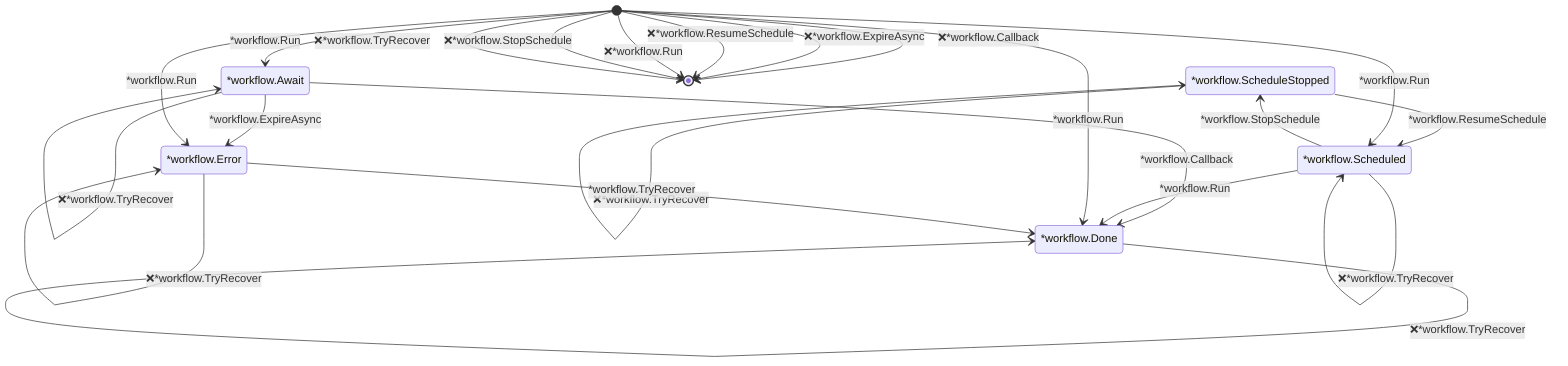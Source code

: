 stateDiagram
	workflow_Await: *workflow.Await
	workflow_Done: *workflow.Done
	workflow_Error: *workflow.Error
	workflow_ScheduleStopped: *workflow.ScheduleStopped
	workflow_Scheduled: *workflow.Scheduled

	%% error=callback expired 
	workflow_Await --> workflow_Await: ❌*workflow.Callback
	%% error=callback not match 
	workflow_Await --> workflow_Await: ❌*workflow.Callback
	workflow_Await --> workflow_Done: *workflow.Callback
	%% error=cannot apply commands, when workflow is completed 
	workflow_Done --> workflow_Done: ❌*workflow.Callback
	%% error=invalid state transition 
	workflow_Error --> workflow_Error: ❌*workflow.Callback
	%% error=invalid state transition 
	workflow_ScheduleStopped --> workflow_ScheduleStopped: ❌*workflow.Callback
	%% error=invalid state transition 
	workflow_Scheduled --> workflow_Scheduled: ❌*workflow.Callback
	%% error=invalid state transition 
	[*] --> [*]: ❌*workflow.Callback
	%% error=cannot expire async, timeout valid 
	workflow_Await --> workflow_Await: ❌*workflow.ExpireAsync
	workflow_Await --> workflow_Error: *workflow.ExpireAsync
	%% error=cannot apply commands, when workflow is completed 
	workflow_Done --> workflow_Done: ❌*workflow.ExpireAsync
	%% error=invalid state transition 
	workflow_Error --> workflow_Error: ❌*workflow.ExpireAsync
	%% error=invalid state transition 
	workflow_ScheduleStopped --> workflow_ScheduleStopped: ❌*workflow.ExpireAsync
	%% error=invalid state transition 
	workflow_Scheduled --> workflow_Scheduled: ❌*workflow.ExpireAsync
	%% error=invalid state transition 
	[*] --> [*]: ❌*workflow.ExpireAsync
	%% error=invalid state transition 
	workflow_Await --> workflow_Await: ❌*workflow.ResumeSchedule
	%% error=cannot apply commands, when workflow is completed 
	workflow_Done --> workflow_Done: ❌*workflow.ResumeSchedule
	%% error=invalid state transition 
	workflow_Error --> workflow_Error: ❌*workflow.ResumeSchedule
	workflow_ScheduleStopped --> workflow_Scheduled: *workflow.ResumeSchedule
	%% error=invalid state transition 
	workflow_Scheduled --> workflow_Scheduled: ❌*workflow.ResumeSchedule
	%% error=invalid state transition 
	[*] --> [*]: ❌*workflow.ResumeSchedule
	%% error=invalid state transition 
	workflow_Await --> workflow_Await: ❌*workflow.Run
	%% error=cannot apply commands, when workflow is completed 
	workflow_Done --> workflow_Done: ❌*workflow.Run
	%% error=invalid state transition 
	workflow_Error --> workflow_Error: ❌*workflow.Run
	%% error=invalid state transition 
	workflow_ScheduleStopped --> workflow_ScheduleStopped: ❌*workflow.Run
	workflow_Scheduled --> workflow_Done: *workflow.Run
	[*] --> workflow_Await: *workflow.Run
	[*] --> workflow_Done: *workflow.Run
	[*] --> workflow_Error: *workflow.Run
	[*] --> workflow_Scheduled: *workflow.Run
	%% error=failed to find workflow hello_world_flow_non_existing: flow hello_world_flow_non_existing not found; flow not found 
	[*] --> [*]: ❌*workflow.Run
	%% error=invalid state transition 
	workflow_Await --> workflow_Await: ❌*workflow.StopSchedule
	%% error=cannot apply commands, when workflow is completed 
	workflow_Done --> workflow_Done: ❌*workflow.StopSchedule
	%% error=invalid state transition 
	workflow_Error --> workflow_Error: ❌*workflow.StopSchedule
	%% error=invalid state transition 
	workflow_ScheduleStopped --> workflow_ScheduleStopped: ❌*workflow.StopSchedule
	workflow_Scheduled --> workflow_ScheduleStopped: *workflow.StopSchedule
	%% error=invalid state transition 
	[*] --> [*]: ❌*workflow.StopSchedule
	%% error=invalid state transition 
	workflow_Await --> workflow_Await: ❌*workflow.TryRecover
	%% error=cannot apply commands, when workflow is completed 
	workflow_Done --> workflow_Done: ❌*workflow.TryRecover
	workflow_Error --> workflow_Done: *workflow.TryRecover
	workflow_Error --> workflow_Error: *workflow.TryRecover
	%% error=max retries reached 
	workflow_Error --> workflow_Error: ❌*workflow.TryRecover
	%% error=invalid state transition 
	workflow_ScheduleStopped --> workflow_ScheduleStopped: ❌*workflow.TryRecover
	%% error=invalid state transition 
	workflow_Scheduled --> workflow_Scheduled: ❌*workflow.TryRecover
	%% error=invalid state transition 
	[*] --> [*]: ❌*workflow.TryRecover